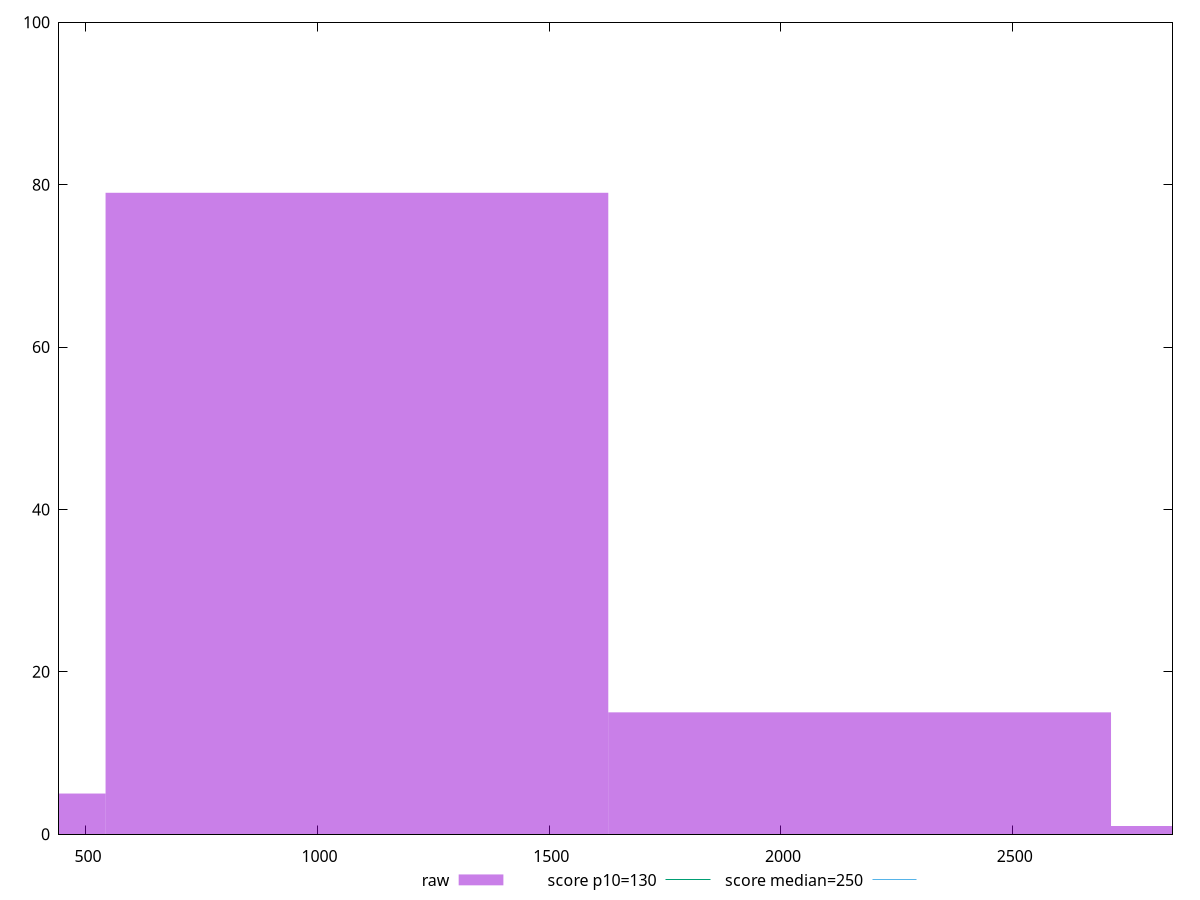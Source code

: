 reset

$raw <<EOF
1084.9274196836932 79
2169.8548393673864 15
0 5
3254.7822590510796 1
EOF

set key outside below
set boxwidth 1084.9274196836932
set xrange [442.0000000000009:2845.0000000000027]
set yrange [0:100]
set trange [0:100]
set style fill transparent solid 0.5 noborder

set parametric
set terminal svg size 640, 490 enhanced background rgb 'white'
set output "report_00015_2021-02-09T16-11-33.973Z/max-potential-fid/samples/pages/raw/histogram.svg"

plot $raw title "raw" with boxes, \
     130,t title "score p10=130", \
     250,t title "score median=250"

reset
